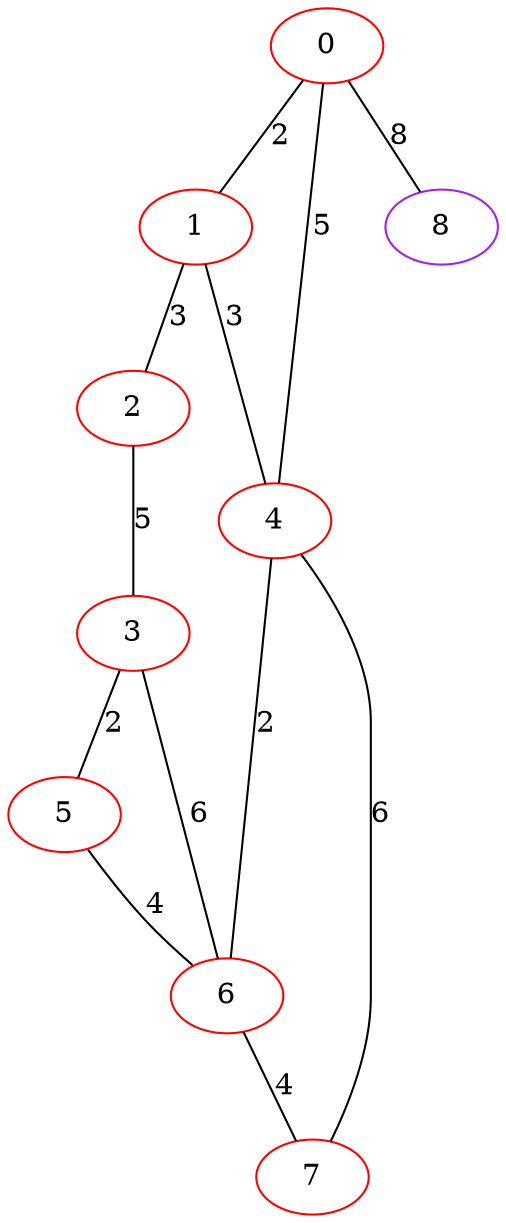 graph "" {
0 [color=red, weight=1];
1 [color=red, weight=1];
2 [color=red, weight=1];
3 [color=red, weight=1];
4 [color=red, weight=1];
5 [color=red, weight=1];
6 [color=red, weight=1];
7 [color=red, weight=1];
8 [color=purple, weight=4];
0 -- 8  [key=0, label=8];
0 -- 1  [key=0, label=2];
0 -- 4  [key=0, label=5];
1 -- 2  [key=0, label=3];
1 -- 4  [key=0, label=3];
2 -- 3  [key=0, label=5];
3 -- 5  [key=0, label=2];
3 -- 6  [key=0, label=6];
4 -- 6  [key=0, label=2];
4 -- 7  [key=0, label=6];
5 -- 6  [key=0, label=4];
6 -- 7  [key=0, label=4];
}
